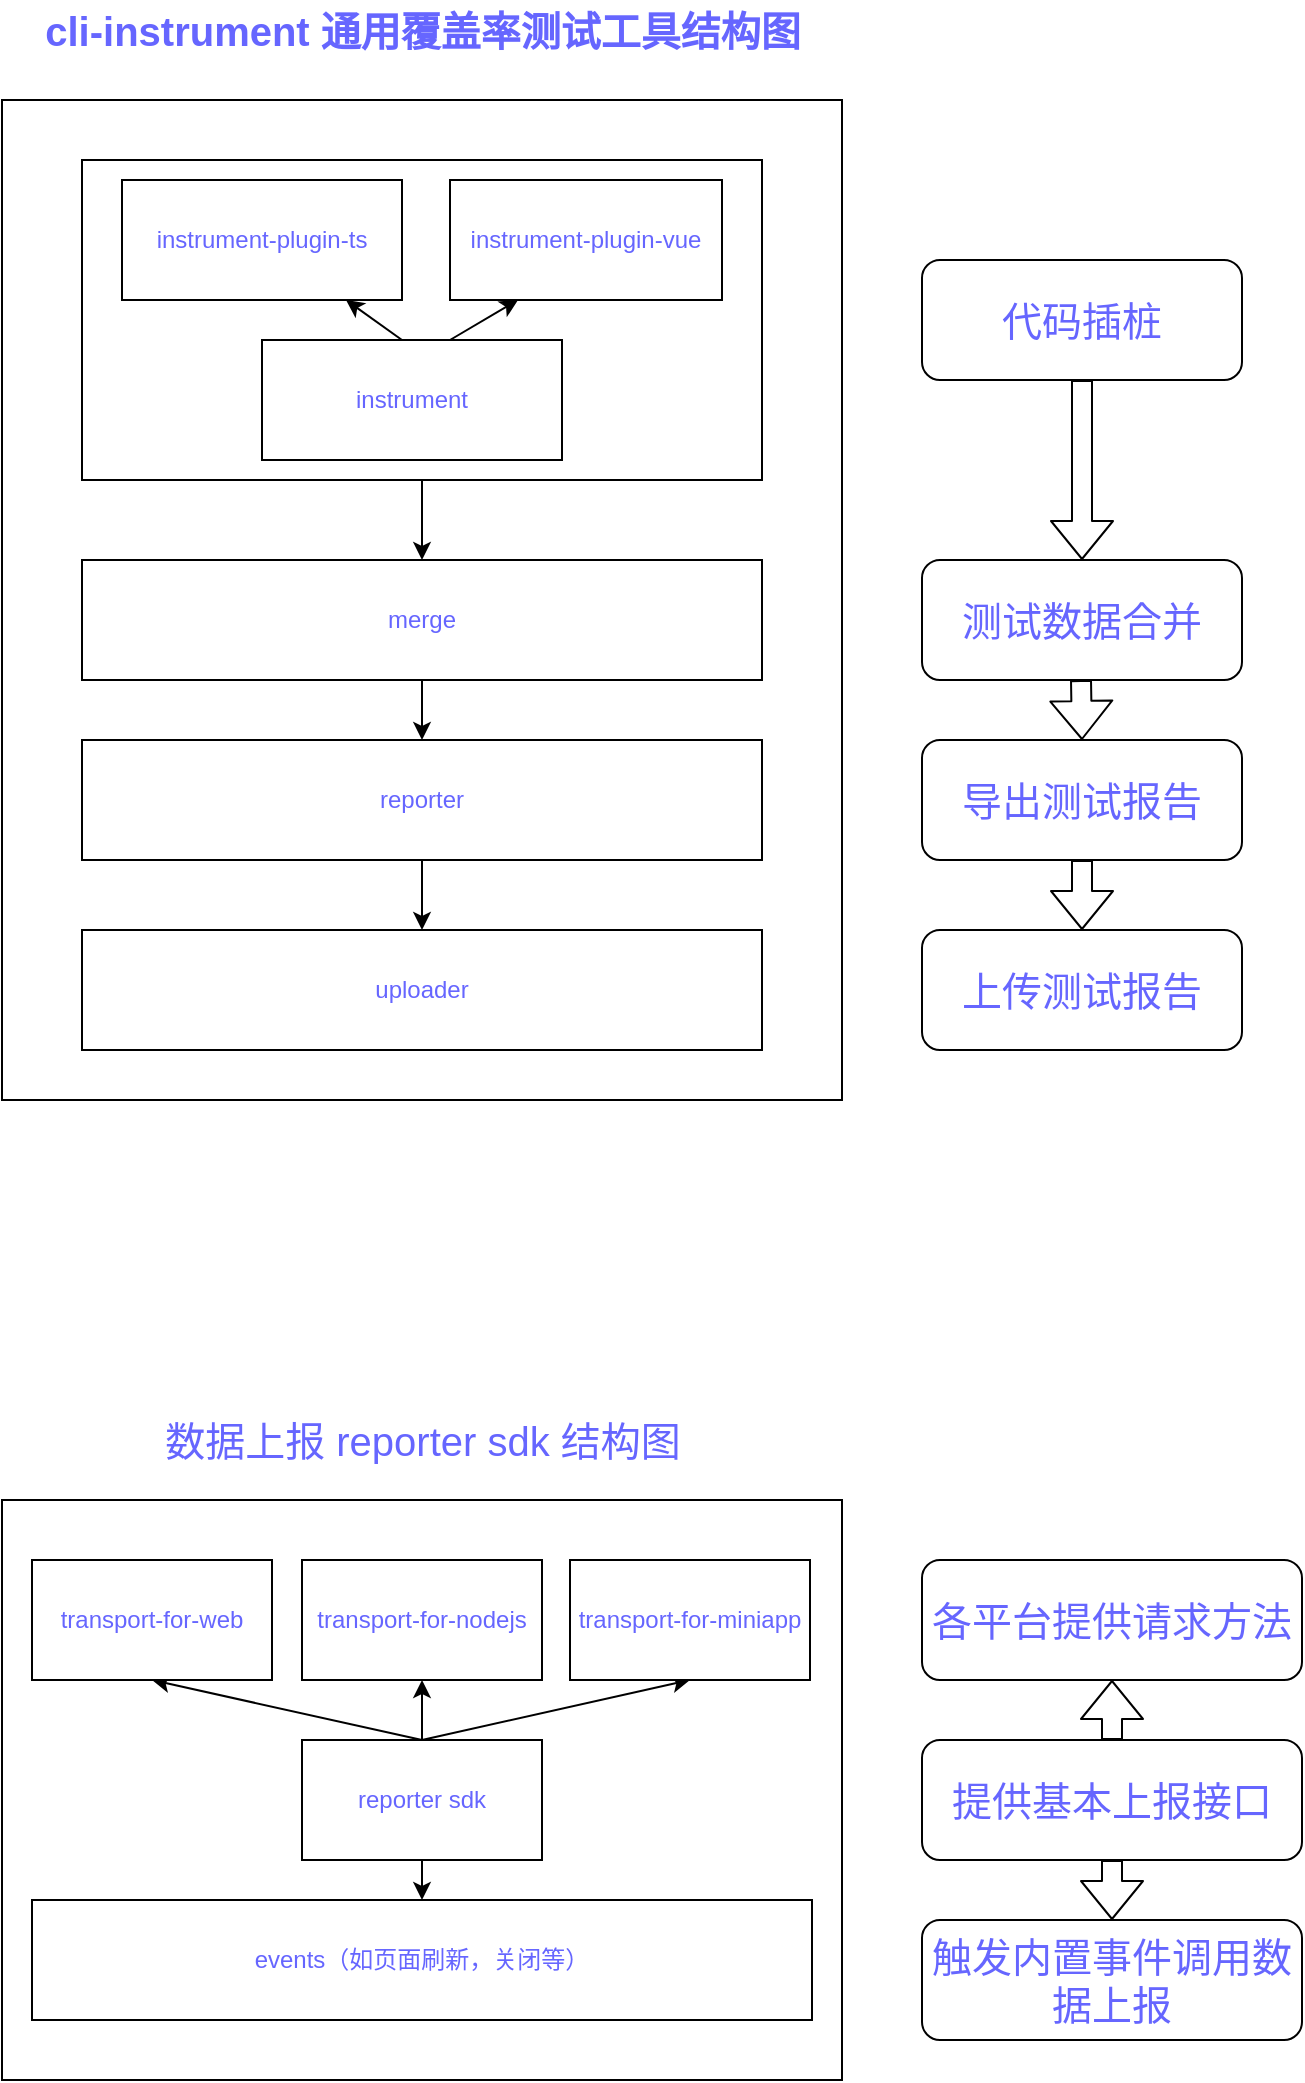 <mxfile>
    <diagram id="q5dj9vUrPND2LY15tX4y" name="第 1 页">
        <mxGraphModel dx="1071" dy="652" grid="1" gridSize="10" guides="1" tooltips="1" connect="1" arrows="1" fold="1" page="1" pageScale="1" pageWidth="827" pageHeight="1169" math="0" shadow="0">
            <root>
                <mxCell id="0"/>
                <mxCell id="1" parent="0"/>
                <mxCell id="31" value="" style="rounded=0;whiteSpace=wrap;html=1;fontSize=20;fontColor=#6666FF;fillColor=none;" parent="1" vertex="1">
                    <mxGeometry x="130" y="840" width="420" height="290" as="geometry"/>
                </mxCell>
                <mxCell id="3" value="" style="rounded=0;whiteSpace=wrap;html=1;" parent="1" vertex="1">
                    <mxGeometry x="130" y="140" width="420" height="500" as="geometry"/>
                </mxCell>
                <mxCell id="4" value="" style="rounded=0;whiteSpace=wrap;html=1;fontColor=#6666FF;" parent="1" vertex="1">
                    <mxGeometry x="170" y="170" width="340" height="160" as="geometry"/>
                </mxCell>
                <mxCell id="2" value="instrument" style="rounded=0;whiteSpace=wrap;html=1;fontColor=#6666FF;" parent="1" vertex="1">
                    <mxGeometry x="260" y="260" width="150" height="60" as="geometry"/>
                </mxCell>
                <mxCell id="5" value="instrument-plugin-ts" style="rounded=0;whiteSpace=wrap;html=1;fontColor=#6666FF;" parent="1" vertex="1">
                    <mxGeometry x="190" y="180" width="140" height="60" as="geometry"/>
                </mxCell>
                <mxCell id="6" value="instrument-plugin-vue" style="rounded=0;whiteSpace=wrap;html=1;fontColor=#6666FF;" parent="1" vertex="1">
                    <mxGeometry x="354" y="180" width="136" height="60" as="geometry"/>
                </mxCell>
                <mxCell id="8" value="" style="endArrow=classic;html=1;fontColor=#6666FF;" parent="1" target="5" edge="1">
                    <mxGeometry width="50" height="50" relative="1" as="geometry">
                        <mxPoint x="330" y="260" as="sourcePoint"/>
                        <mxPoint x="380" y="210" as="targetPoint"/>
                    </mxGeometry>
                </mxCell>
                <mxCell id="9" value="" style="endArrow=classic;html=1;entryX=0.25;entryY=1;entryDx=0;entryDy=0;fontColor=#6666FF;" parent="1" target="6" edge="1">
                    <mxGeometry width="50" height="50" relative="1" as="geometry">
                        <mxPoint x="354" y="260" as="sourcePoint"/>
                        <mxPoint x="404" y="210" as="targetPoint"/>
                        <Array as="points"/>
                    </mxGeometry>
                </mxCell>
                <mxCell id="10" value="reporter" style="rounded=0;whiteSpace=wrap;html=1;fontColor=#6666FF;" parent="1" vertex="1">
                    <mxGeometry x="170" y="460" width="340" height="60" as="geometry"/>
                </mxCell>
                <mxCell id="12" value="uploader" style="rounded=0;whiteSpace=wrap;html=1;fontColor=#6666FF;" parent="1" vertex="1">
                    <mxGeometry x="170" y="555" width="340" height="60" as="geometry"/>
                </mxCell>
                <mxCell id="13" value="merge" style="rounded=0;whiteSpace=wrap;html=1;fontColor=#6666FF;" parent="1" vertex="1">
                    <mxGeometry x="170" y="370" width="340" height="60" as="geometry"/>
                </mxCell>
                <mxCell id="15" value="" style="endArrow=classic;html=1;exitX=0.5;exitY=1;exitDx=0;exitDy=0;entryX=0.5;entryY=0;entryDx=0;entryDy=0;fontColor=#6666FF;" parent="1" source="4" target="13" edge="1">
                    <mxGeometry width="50" height="50" relative="1" as="geometry">
                        <mxPoint x="450" y="410" as="sourcePoint"/>
                        <mxPoint x="500" y="360" as="targetPoint"/>
                    </mxGeometry>
                </mxCell>
                <mxCell id="17" value="" style="endArrow=classic;html=1;exitX=0.5;exitY=1;exitDx=0;exitDy=0;fontColor=#6666FF;" parent="1" source="13" target="10" edge="1">
                    <mxGeometry width="50" height="50" relative="1" as="geometry">
                        <mxPoint x="450" y="410" as="sourcePoint"/>
                        <mxPoint x="500" y="360" as="targetPoint"/>
                    </mxGeometry>
                </mxCell>
                <mxCell id="18" value="" style="endArrow=classic;html=1;exitX=0.5;exitY=1;exitDx=0;exitDy=0;entryX=0.5;entryY=0;entryDx=0;entryDy=0;fontColor=#6666FF;" parent="1" source="10" target="12" edge="1">
                    <mxGeometry width="50" height="50" relative="1" as="geometry">
                        <mxPoint x="450" y="410" as="sourcePoint"/>
                        <mxPoint x="500" y="360" as="targetPoint"/>
                    </mxGeometry>
                </mxCell>
                <mxCell id="19" value="cli-instrument 通用覆盖率测试工具结构图" style="text;html=1;align=center;verticalAlign=middle;resizable=0;points=[];autosize=1;strokeColor=none;fillColor=none;fontStyle=1;fontSize=20;fontColor=#6666FF;" parent="1" vertex="1">
                    <mxGeometry x="145" y="90" width="390" height="30" as="geometry"/>
                </mxCell>
                <mxCell id="21" value="代码插桩" style="rounded=1;whiteSpace=wrap;html=1;fontSize=20;fontColor=#6666FF;" parent="1" vertex="1">
                    <mxGeometry x="590" y="220" width="160" height="60" as="geometry"/>
                </mxCell>
                <mxCell id="22" value="测试数据合并" style="rounded=1;whiteSpace=wrap;html=1;fontSize=20;fontColor=#6666FF;" parent="1" vertex="1">
                    <mxGeometry x="590" y="370" width="160" height="60" as="geometry"/>
                </mxCell>
                <mxCell id="23" value="导出测试报告" style="rounded=1;whiteSpace=wrap;html=1;fontSize=20;fontColor=#6666FF;" parent="1" vertex="1">
                    <mxGeometry x="590" y="460" width="160" height="60" as="geometry"/>
                </mxCell>
                <mxCell id="24" value="上传测试报告" style="rounded=1;whiteSpace=wrap;html=1;fontSize=20;fontColor=#6666FF;" parent="1" vertex="1">
                    <mxGeometry x="590" y="555" width="160" height="60" as="geometry"/>
                </mxCell>
                <mxCell id="25" value="" style="shape=flexArrow;endArrow=classic;html=1;fontSize=20;fontColor=#6666FF;exitX=0.5;exitY=1;exitDx=0;exitDy=0;entryX=0.5;entryY=0;entryDx=0;entryDy=0;" parent="1" source="21" target="22" edge="1">
                    <mxGeometry width="50" height="50" relative="1" as="geometry">
                        <mxPoint x="680" y="340" as="sourcePoint"/>
                        <mxPoint x="730" y="290" as="targetPoint"/>
                    </mxGeometry>
                </mxCell>
                <mxCell id="26" value="" style="shape=flexArrow;endArrow=classic;html=1;fontSize=20;fontColor=#6666FF;exitX=0.5;exitY=1;exitDx=0;exitDy=0;entryX=0.5;entryY=0;entryDx=0;entryDy=0;" parent="1" target="23" edge="1">
                    <mxGeometry width="50" height="50" relative="1" as="geometry">
                        <mxPoint x="669.5" y="430" as="sourcePoint"/>
                        <mxPoint x="669.5" y="520" as="targetPoint"/>
                    </mxGeometry>
                </mxCell>
                <mxCell id="28" value="" style="shape=flexArrow;endArrow=classic;html=1;fontSize=20;fontColor=#6666FF;exitX=0.5;exitY=1;exitDx=0;exitDy=0;entryX=0.5;entryY=0;entryDx=0;entryDy=0;" parent="1" source="23" target="24" edge="1">
                    <mxGeometry width="50" height="50" relative="1" as="geometry">
                        <mxPoint x="530" y="400" as="sourcePoint"/>
                        <mxPoint x="580" y="350" as="targetPoint"/>
                    </mxGeometry>
                </mxCell>
                <mxCell id="36" value="" style="edgeStyle=none;html=1;fontSize=12;fontColor=#6666FF;" parent="1" source="30" target="34" edge="1">
                    <mxGeometry relative="1" as="geometry"/>
                </mxCell>
                <mxCell id="38" style="edgeStyle=none;html=1;exitX=0.5;exitY=0;exitDx=0;exitDy=0;entryX=0.5;entryY=1;entryDx=0;entryDy=0;fontSize=12;fontColor=#6666FF;" parent="1" source="30" target="32" edge="1">
                    <mxGeometry relative="1" as="geometry"/>
                </mxCell>
                <mxCell id="39" style="edgeStyle=none;html=1;exitX=0.5;exitY=0;exitDx=0;exitDy=0;entryX=0.5;entryY=1;entryDx=0;entryDy=0;fontSize=12;fontColor=#6666FF;" parent="1" source="30" target="33" edge="1">
                    <mxGeometry relative="1" as="geometry"/>
                </mxCell>
                <mxCell id="JCCeaR7Kjgdj8Vr3wrTO-46" style="edgeStyle=none;html=1;exitX=0.5;exitY=1;exitDx=0;exitDy=0;entryX=0.5;entryY=0;entryDx=0;entryDy=0;fontColor=#6666FF;" edge="1" parent="1" source="30" target="JCCeaR7Kjgdj8Vr3wrTO-45">
                    <mxGeometry relative="1" as="geometry"/>
                </mxCell>
                <mxCell id="30" value="reporter sdk" style="rounded=0;whiteSpace=wrap;html=1;fontSize=12;fontColor=#6666FF;" parent="1" vertex="1">
                    <mxGeometry x="280" y="960" width="120" height="60" as="geometry"/>
                </mxCell>
                <mxCell id="32" value="transport-for-web" style="rounded=0;whiteSpace=wrap;html=1;fontSize=12;fontColor=#6666FF;fillColor=default;" parent="1" vertex="1">
                    <mxGeometry x="145" y="870" width="120" height="60" as="geometry"/>
                </mxCell>
                <mxCell id="33" value="transport-for-miniapp" style="rounded=0;whiteSpace=wrap;html=1;fontSize=12;fontColor=#6666FF;fillColor=default;" parent="1" vertex="1">
                    <mxGeometry x="414" y="870" width="120" height="60" as="geometry"/>
                </mxCell>
                <mxCell id="34" value="transport-for-nodejs" style="rounded=0;whiteSpace=wrap;html=1;fontSize=12;fontColor=#6666FF;fillColor=default;" parent="1" vertex="1">
                    <mxGeometry x="280" y="870" width="120" height="60" as="geometry"/>
                </mxCell>
                <mxCell id="40" value="&lt;span style=&quot;font-size: 20px&quot;&gt;数据上报 reporter sdk 结构图&lt;/span&gt;" style="text;html=1;align=center;verticalAlign=middle;resizable=0;points=[];autosize=1;strokeColor=none;fillColor=none;fontSize=12;fontColor=#6666FF;" parent="1" vertex="1">
                    <mxGeometry x="205" y="800" width="270" height="20" as="geometry"/>
                </mxCell>
                <mxCell id="41" value="提供基本上报接口" style="rounded=1;whiteSpace=wrap;html=1;fontSize=20;fontColor=#6666FF;fillColor=default;" parent="1" vertex="1">
                    <mxGeometry x="590" y="960" width="190" height="60" as="geometry"/>
                </mxCell>
                <mxCell id="42" value="各平台提供请求方法" style="rounded=1;whiteSpace=wrap;html=1;fontSize=20;fontColor=#6666FF;fillColor=default;" parent="1" vertex="1">
                    <mxGeometry x="590" y="870" width="190" height="60" as="geometry"/>
                </mxCell>
                <mxCell id="44" value="" style="shape=flexArrow;endArrow=classic;html=1;fontSize=20;fontColor=#6666FF;exitX=0.5;exitY=0;exitDx=0;exitDy=0;entryX=0.5;entryY=1;entryDx=0;entryDy=0;" parent="1" source="41" target="42" edge="1">
                    <mxGeometry width="50" height="50" relative="1" as="geometry">
                        <mxPoint x="530" y="820" as="sourcePoint"/>
                        <mxPoint x="580" y="770" as="targetPoint"/>
                    </mxGeometry>
                </mxCell>
                <mxCell id="JCCeaR7Kjgdj8Vr3wrTO-45" value="events（如页面刷新，关闭等）" style="rounded=0;whiteSpace=wrap;html=1;fillColor=#FFFFFF;fontColor=#6666FF;" vertex="1" parent="1">
                    <mxGeometry x="145" y="1040" width="390" height="60" as="geometry"/>
                </mxCell>
                <mxCell id="JCCeaR7Kjgdj8Vr3wrTO-47" value="触发内置事件调用数据上报" style="rounded=1;whiteSpace=wrap;html=1;fontSize=20;fontColor=#6666FF;fillColor=default;" vertex="1" parent="1">
                    <mxGeometry x="590" y="1050" width="190" height="60" as="geometry"/>
                </mxCell>
                <mxCell id="JCCeaR7Kjgdj8Vr3wrTO-49" value="" style="shape=flexArrow;endArrow=classic;html=1;fontSize=20;fontColor=#6666FF;exitX=0.5;exitY=1;exitDx=0;exitDy=0;" edge="1" parent="1" source="41" target="JCCeaR7Kjgdj8Vr3wrTO-47">
                    <mxGeometry width="50" height="50" relative="1" as="geometry">
                        <mxPoint x="695" y="970" as="sourcePoint"/>
                        <mxPoint x="695" y="940" as="targetPoint"/>
                    </mxGeometry>
                </mxCell>
            </root>
        </mxGraphModel>
    </diagram>
    <diagram id="NWyjZ8d4ZiNAnF30f-Eh" name="第 2 页">
        <mxGraphModel dx="1127" dy="686" grid="1" gridSize="10" guides="1" tooltips="1" connect="1" arrows="1" fold="1" page="1" pageScale="1" pageWidth="827" pageHeight="1169" math="0" shadow="0">
            <root>
                <mxCell id="kfFm88pYXc0ck5_FCJu5-0"/>
                <mxCell id="kfFm88pYXc0ck5_FCJu5-1" parent="kfFm88pYXc0ck5_FCJu5-0"/>
                <mxCell id="kfFm88pYXc0ck5_FCJu5-6" value="提供" style="edgeStyle=none;html=1;exitX=1;exitY=0.5;exitDx=0;exitDy=0;entryX=0;entryY=0.5;entryDx=0;entryDy=0;fontSize=16;fontColor=#6666FF;" parent="kfFm88pYXc0ck5_FCJu5-1" source="kfFm88pYXc0ck5_FCJu5-2" target="kfFm88pYXc0ck5_FCJu5-3" edge="1">
                    <mxGeometry relative="1" as="geometry"/>
                </mxCell>
                <mxCell id="kfFm88pYXc0ck5_FCJu5-7" style="edgeStyle=none;html=1;exitX=1;exitY=0.5;exitDx=0;exitDy=0;entryX=0;entryY=0.5;entryDx=0;entryDy=0;fontSize=20;fontColor=#6666FF;" parent="kfFm88pYXc0ck5_FCJu5-1" source="kfFm88pYXc0ck5_FCJu5-2" target="kfFm88pYXc0ck5_FCJu5-5" edge="1">
                    <mxGeometry relative="1" as="geometry"/>
                </mxCell>
                <mxCell id="oHhjkel3P3i7LcrRkogG-0" value="提供" style="edgeLabel;html=1;align=center;verticalAlign=middle;resizable=0;points=[];fontSize=16;fontColor=#6666FF;" parent="kfFm88pYXc0ck5_FCJu5-7" vertex="1" connectable="0">
                    <mxGeometry x="0.0" relative="1" as="geometry">
                        <mxPoint as="offset"/>
                    </mxGeometry>
                </mxCell>
                <mxCell id="kfFm88pYXc0ck5_FCJu5-8" style="edgeStyle=none;html=1;exitX=1;exitY=0.5;exitDx=0;exitDy=0;entryX=0;entryY=0.5;entryDx=0;entryDy=0;fontSize=20;fontColor=#6666FF;" parent="kfFm88pYXc0ck5_FCJu5-1" source="kfFm88pYXc0ck5_FCJu5-2" target="kfFm88pYXc0ck5_FCJu5-4" edge="1">
                    <mxGeometry relative="1" as="geometry"/>
                </mxCell>
                <mxCell id="oHhjkel3P3i7LcrRkogG-1" value="提供" style="edgeLabel;html=1;align=center;verticalAlign=middle;resizable=0;points=[];fontSize=16;fontColor=#6666FF;" parent="kfFm88pYXc0ck5_FCJu5-8" vertex="1" connectable="0">
                    <mxGeometry x="0.023" y="-1" relative="1" as="geometry">
                        <mxPoint as="offset"/>
                    </mxGeometry>
                </mxCell>
                <mxCell id="kfFm88pYXc0ck5_FCJu5-2" value="采集服务" style="rounded=0;whiteSpace=wrap;html=1;fontSize=20;fontColor=#6666FF;fillColor=default;" parent="kfFm88pYXc0ck5_FCJu5-1" vertex="1">
                    <mxGeometry x="220" y="210" width="120" height="440" as="geometry"/>
                </mxCell>
                <mxCell id="kfFm88pYXc0ck5_FCJu5-3" value="开始测试接口" style="rounded=1;whiteSpace=wrap;html=1;fontSize=20;fontColor=#6666FF;fillColor=default;" parent="kfFm88pYXc0ck5_FCJu5-1" vertex="1">
                    <mxGeometry x="442.5" y="240" width="146" height="60" as="geometry"/>
                </mxCell>
                <mxCell id="76rgQFLxTmWIRN0wnypx-1" value="" style="edgeStyle=none;html=1;" parent="kfFm88pYXc0ck5_FCJu5-1" source="kfFm88pYXc0ck5_FCJu5-4" target="76rgQFLxTmWIRN0wnypx-0" edge="1">
                    <mxGeometry relative="1" as="geometry"/>
                </mxCell>
                <mxCell id="TcxFQbLh36wwow_dOLLn-0" value="调用工具合并测试数据，生成测试报告" style="edgeLabel;html=1;align=center;verticalAlign=middle;resizable=0;points=[];fontSize=14;fontColor=#6666FF;" parent="76rgQFLxTmWIRN0wnypx-1" vertex="1" connectable="0">
                    <mxGeometry x="-0.116" y="2" relative="1" as="geometry">
                        <mxPoint as="offset"/>
                    </mxGeometry>
                </mxCell>
                <mxCell id="kfFm88pYXc0ck5_FCJu5-4" value="结束测试接口" style="rounded=1;whiteSpace=wrap;html=1;fontSize=20;fontColor=#6666FF;fillColor=default;" parent="kfFm88pYXc0ck5_FCJu5-1" vertex="1">
                    <mxGeometry x="442.5" y="545" width="146" height="60" as="geometry"/>
                </mxCell>
                <mxCell id="oHhjkel3P3i7LcrRkogG-2" value="" style="edgeStyle=none;html=1;fontSize=16;fontColor=#6666FF;" parent="kfFm88pYXc0ck5_FCJu5-1" source="kfFm88pYXc0ck5_FCJu5-5" target="kfFm88pYXc0ck5_FCJu5-2" edge="1">
                    <mxGeometry relative="1" as="geometry"/>
                </mxCell>
                <mxCell id="kfFm88pYXc0ck5_FCJu5-5" value="数据上报接口" style="rounded=1;whiteSpace=wrap;html=1;fontSize=20;fontColor=#6666FF;fillColor=default;" parent="kfFm88pYXc0ck5_FCJu5-1" vertex="1">
                    <mxGeometry x="442.5" y="400" width="146" height="60" as="geometry"/>
                </mxCell>
                <mxCell id="kfFm88pYXc0ck5_FCJu5-10" style="edgeStyle=none;html=1;exitX=1;exitY=0.5;exitDx=0;exitDy=0;fontSize=20;fontColor=#6666FF;entryX=1;entryY=0.5;entryDx=0;entryDy=0;" parent="kfFm88pYXc0ck5_FCJu5-1" source="kfFm88pYXc0ck5_FCJu5-9" target="kfFm88pYXc0ck5_FCJu5-9" edge="1">
                    <mxGeometry relative="1" as="geometry"/>
                </mxCell>
                <mxCell id="kfFm88pYXc0ck5_FCJu5-9" value="测试平台" style="rounded=0;whiteSpace=wrap;html=1;fontSize=20;fontColor=#6666FF;fillColor=default;" parent="kfFm88pYXc0ck5_FCJu5-1" vertex="1">
                    <mxGeometry x="10" y="205" width="120" height="450" as="geometry"/>
                </mxCell>
                <mxCell id="oHhjkel3P3i7LcrRkogG-3" value="" style="endArrow=classic;startArrow=classic;html=1;fontSize=16;fontColor=#6666FF;entryX=0;entryY=0.5;entryDx=0;entryDy=0;exitX=1;exitY=0.5;exitDx=0;exitDy=0;" parent="kfFm88pYXc0ck5_FCJu5-1" source="kfFm88pYXc0ck5_FCJu5-9" target="kfFm88pYXc0ck5_FCJu5-2" edge="1">
                    <mxGeometry width="50" height="50" relative="1" as="geometry">
                        <mxPoint x="160" y="440" as="sourcePoint"/>
                        <mxPoint x="210" y="390" as="targetPoint"/>
                    </mxGeometry>
                </mxCell>
                <mxCell id="oHhjkel3P3i7LcrRkogG-4" value="通信" style="edgeLabel;html=1;align=center;verticalAlign=middle;resizable=0;points=[];fontSize=14;fontColor=#6666FF;" parent="oHhjkel3P3i7LcrRkogG-3" vertex="1" connectable="0">
                    <mxGeometry x="0.1" y="-4" relative="1" as="geometry">
                        <mxPoint as="offset"/>
                    </mxGeometry>
                </mxCell>
                <mxCell id="oHhjkel3P3i7LcrRkogG-6" style="edgeStyle=none;html=1;exitX=0;exitY=0.5;exitDx=0;exitDy=0;fontSize=14;fontColor=#6666FF;entryX=1;entryY=0.5;entryDx=0;entryDy=0;" parent="kfFm88pYXc0ck5_FCJu5-1" source="oHhjkel3P3i7LcrRkogG-5" edge="1" target="kfFm88pYXc0ck5_FCJu5-3">
                    <mxGeometry relative="1" as="geometry">
                        <mxPoint x="561" y="265" as="targetPoint"/>
                    </mxGeometry>
                </mxCell>
                <mxCell id="oHhjkel3P3i7LcrRkogG-9" value="调用" style="edgeLabel;html=1;align=center;verticalAlign=middle;resizable=0;points=[];fontSize=14;fontColor=#6666FF;" parent="oHhjkel3P3i7LcrRkogG-6" vertex="1" connectable="0">
                    <mxGeometry x="-0.093" y="-1" relative="1" as="geometry">
                        <mxPoint as="offset"/>
                    </mxGeometry>
                </mxCell>
                <mxCell id="oHhjkel3P3i7LcrRkogG-7" style="edgeStyle=none;html=1;exitX=0;exitY=0.5;exitDx=0;exitDy=0;entryX=1;entryY=0.5;entryDx=0;entryDy=0;fontSize=14;fontColor=#6666FF;" parent="kfFm88pYXc0ck5_FCJu5-1" source="oHhjkel3P3i7LcrRkogG-5" target="kfFm88pYXc0ck5_FCJu5-5" edge="1">
                    <mxGeometry relative="1" as="geometry"/>
                </mxCell>
                <mxCell id="oHhjkel3P3i7LcrRkogG-8" style="edgeStyle=none;html=1;exitX=0;exitY=0.5;exitDx=0;exitDy=0;entryX=0.994;entryY=0.622;entryDx=0;entryDy=0;entryPerimeter=0;fontSize=14;fontColor=#6666FF;" parent="kfFm88pYXc0ck5_FCJu5-1" source="oHhjkel3P3i7LcrRkogG-5" target="kfFm88pYXc0ck5_FCJu5-4" edge="1">
                    <mxGeometry relative="1" as="geometry"/>
                </mxCell>
                <mxCell id="oHhjkel3P3i7LcrRkogG-11" value="调用" style="edgeLabel;html=1;align=center;verticalAlign=middle;resizable=0;points=[];fontSize=14;fontColor=#6666FF;" parent="oHhjkel3P3i7LcrRkogG-8" vertex="1" connectable="0">
                    <mxGeometry x="-0.118" y="4" relative="1" as="geometry">
                        <mxPoint as="offset"/>
                    </mxGeometry>
                </mxCell>
                <mxCell id="oHhjkel3P3i7LcrRkogG-10" value="事件/手动 调用" style="edgeStyle=none;html=1;fontSize=14;fontColor=#6666FF;" parent="kfFm88pYXc0ck5_FCJu5-1" source="oHhjkel3P3i7LcrRkogG-5" target="kfFm88pYXc0ck5_FCJu5-5" edge="1">
                    <mxGeometry relative="1" as="geometry"/>
                </mxCell>
                <mxCell id="oHhjkel3P3i7LcrRkogG-5" value="Reporter&amp;nbsp;SDK" style="rounded=0;whiteSpace=wrap;html=1;fontSize=14;fontColor=#6666FF;fillColor=default;" parent="kfFm88pYXc0ck5_FCJu5-1" vertex="1">
                    <mxGeometry x="690" y="210" width="120" height="440" as="geometry"/>
                </mxCell>
                <mxCell id="oHhjkel3P3i7LcrRkogG-12" value="采集服务提供的API" style="text;html=1;align=center;verticalAlign=middle;resizable=0;points=[];autosize=1;strokeColor=none;fillColor=none;fontSize=20;fontColor=#6666FF;fontStyle=1" parent="kfFm88pYXc0ck5_FCJu5-1" vertex="1">
                    <mxGeometry x="226" y="160" width="190" height="30" as="geometry"/>
                </mxCell>
                <mxCell id="TcxFQbLh36wwow_dOLLn-2" value="" style="edgeStyle=none;html=1;fontSize=14;fontColor=#6666FF;" parent="kfFm88pYXc0ck5_FCJu5-1" source="76rgQFLxTmWIRN0wnypx-0" target="TcxFQbLh36wwow_dOLLn-1" edge="1">
                    <mxGeometry relative="1" as="geometry"/>
                </mxCell>
                <mxCell id="TcxFQbLh36wwow_dOLLn-3" value="上传报告" style="edgeLabel;html=1;align=center;verticalAlign=middle;resizable=0;points=[];fontSize=14;fontColor=#6666FF;" parent="TcxFQbLh36wwow_dOLLn-2" vertex="1" connectable="0">
                    <mxGeometry x="-0.13" y="-1" relative="1" as="geometry">
                        <mxPoint as="offset"/>
                    </mxGeometry>
                </mxCell>
                <mxCell id="76rgQFLxTmWIRN0wnypx-0" value="cli-instrument" style="whiteSpace=wrap;html=1;fontSize=20;fontColor=#6666FF;rounded=1;" parent="kfFm88pYXc0ck5_FCJu5-1" vertex="1">
                    <mxGeometry x="221" y="715" width="589" height="60" as="geometry"/>
                </mxCell>
                <mxCell id="TcxFQbLh36wwow_dOLLn-1" value="OBS" style="whiteSpace=wrap;html=1;fontSize=20;fontColor=#6666FF;rounded=1;" parent="kfFm88pYXc0ck5_FCJu5-1" vertex="1">
                    <mxGeometry x="10" y="715" width="120" height="60" as="geometry"/>
                </mxCell>
            </root>
        </mxGraphModel>
    </diagram>
</mxfile>